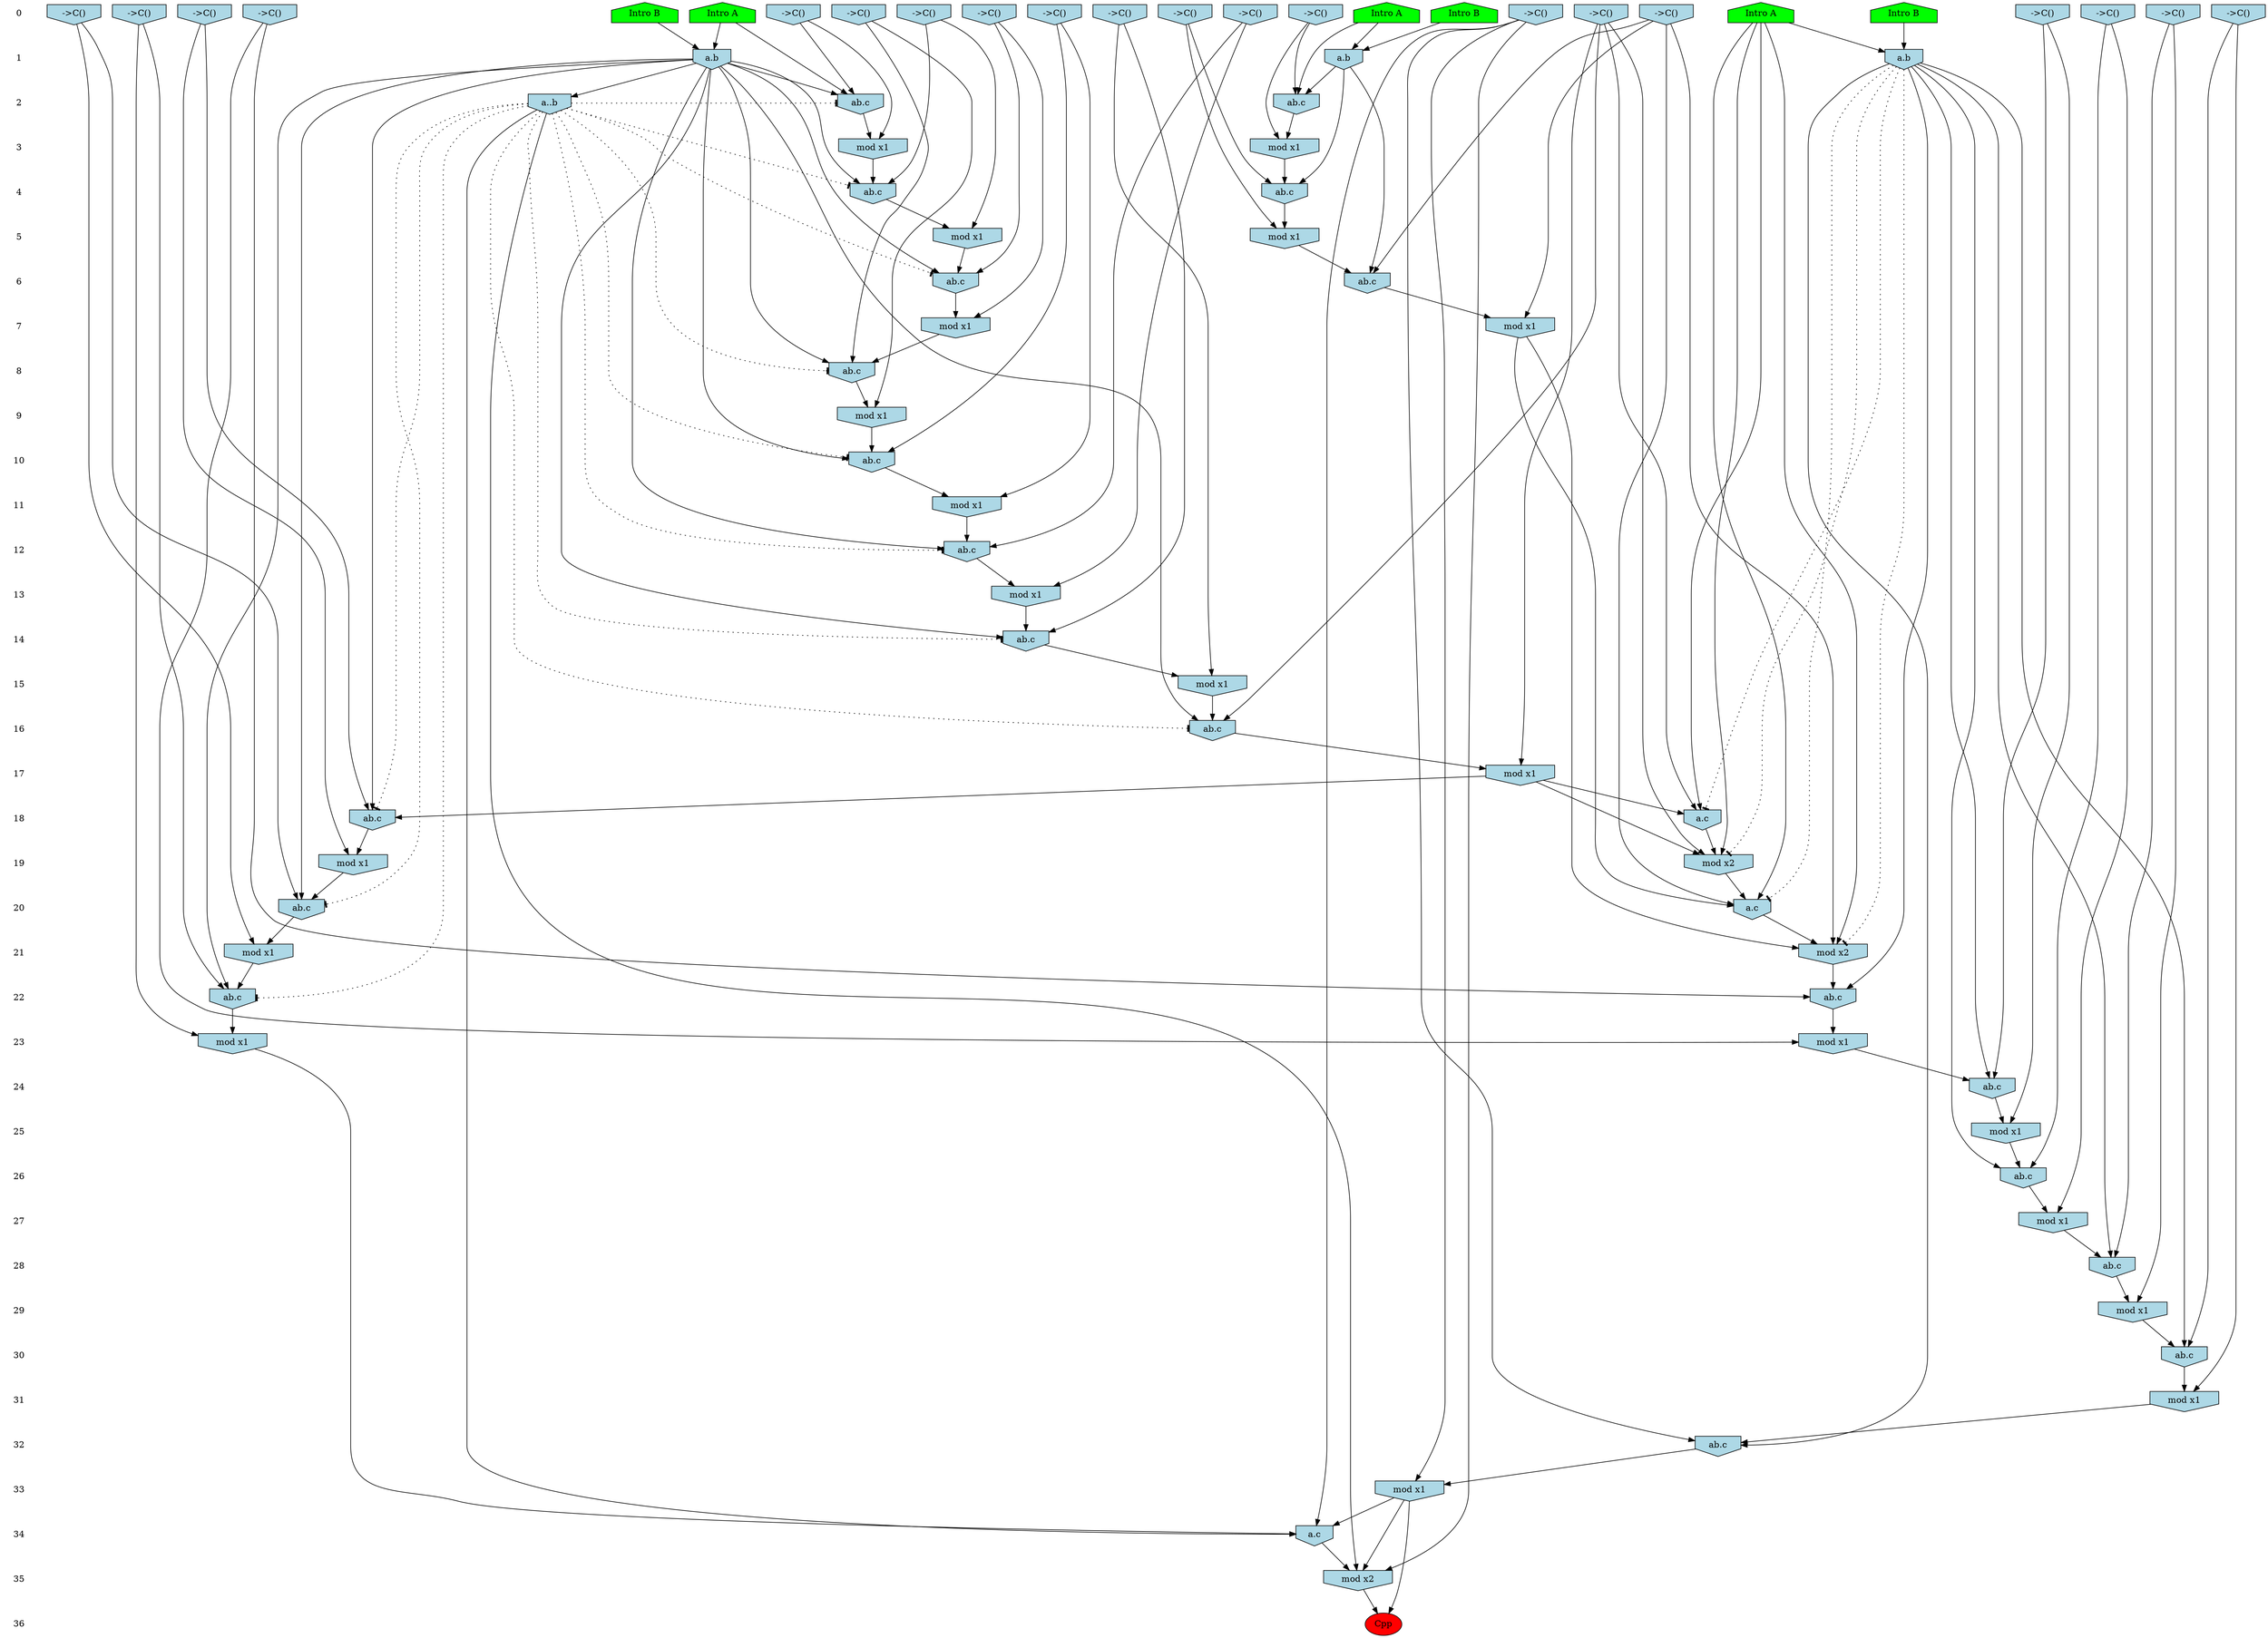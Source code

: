 /* Compression of 1 causal flows obtained in average at 9.341419E+01 t.u */
/* Compressed causal flows were: [9] */
digraph G{
 ranksep=.5 ; 
{ rank = same ; "0" [shape=plaintext] ; node_1 [label ="Intro B", shape=house, style=filled, fillcolor=green] ;
node_2 [label ="Intro A", shape=house, style=filled, fillcolor=green] ;
node_3 [label ="Intro B", shape=house, style=filled, fillcolor=green] ;
node_4 [label ="Intro A", shape=house, style=filled, fillcolor=green] ;
node_5 [label ="Intro A", shape=house, style=filled, fillcolor=green] ;
node_6 [label ="Intro B", shape=house, style=filled, fillcolor=green] ;
node_8 [label="->C()", shape=invhouse, style=filled, fillcolor = lightblue] ;
node_9 [label="->C()", shape=invhouse, style=filled, fillcolor = lightblue] ;
node_10 [label="->C()", shape=invhouse, style=filled, fillcolor = lightblue] ;
node_11 [label="->C()", shape=invhouse, style=filled, fillcolor = lightblue] ;
node_12 [label="->C()", shape=invhouse, style=filled, fillcolor = lightblue] ;
node_13 [label="->C()", shape=invhouse, style=filled, fillcolor = lightblue] ;
node_14 [label="->C()", shape=invhouse, style=filled, fillcolor = lightblue] ;
node_15 [label="->C()", shape=invhouse, style=filled, fillcolor = lightblue] ;
node_16 [label="->C()", shape=invhouse, style=filled, fillcolor = lightblue] ;
node_17 [label="->C()", shape=invhouse, style=filled, fillcolor = lightblue] ;
node_18 [label="->C()", shape=invhouse, style=filled, fillcolor = lightblue] ;
node_19 [label="->C()", shape=invhouse, style=filled, fillcolor = lightblue] ;
node_20 [label="->C()", shape=invhouse, style=filled, fillcolor = lightblue] ;
node_21 [label="->C()", shape=invhouse, style=filled, fillcolor = lightblue] ;
node_22 [label="->C()", shape=invhouse, style=filled, fillcolor = lightblue] ;
node_23 [label="->C()", shape=invhouse, style=filled, fillcolor = lightblue] ;
node_24 [label="->C()", shape=invhouse, style=filled, fillcolor = lightblue] ;
node_25 [label="->C()", shape=invhouse, style=filled, fillcolor = lightblue] ;
node_26 [label="->C()", shape=invhouse, style=filled, fillcolor = lightblue] ;
node_27 [label="->C()", shape=invhouse, style=filled, fillcolor = lightblue] ;
}
{ rank = same ; "1" [shape=plaintext] ; node_7 [label="a.b", shape=invhouse, style=filled, fillcolor = lightblue] ;
node_34 [label="a.b", shape=invhouse, style=filled, fillcolor = lightblue] ;
node_62 [label="a.b", shape=invhouse, style=filled, fillcolor = lightblue] ;
}
{ rank = same ; "2" [shape=plaintext] ; node_28 [label="ab.c", shape=invhouse, style=filled, fillcolor = lightblue] ;
node_35 [label="ab.c", shape=invhouse, style=filled, fillcolor = lightblue] ;
node_56 [label="a..b", shape=invhouse, style=filled, fillcolor = lightblue] ;
}
{ rank = same ; "3" [shape=plaintext] ; node_29 [label="mod x1", shape=invhouse, style=filled, fillcolor = lightblue] ;
node_36 [label="mod x1", shape=invhouse, style=filled, fillcolor = lightblue] ;
}
{ rank = same ; "4" [shape=plaintext] ; node_30 [label="ab.c", shape=invhouse, style=filled, fillcolor = lightblue] ;
node_37 [label="ab.c", shape=invhouse, style=filled, fillcolor = lightblue] ;
}
{ rank = same ; "5" [shape=plaintext] ; node_31 [label="mod x1", shape=invhouse, style=filled, fillcolor = lightblue] ;
node_38 [label="mod x1", shape=invhouse, style=filled, fillcolor = lightblue] ;
}
{ rank = same ; "6" [shape=plaintext] ; node_32 [label="ab.c", shape=invhouse, style=filled, fillcolor = lightblue] ;
node_39 [label="ab.c", shape=invhouse, style=filled, fillcolor = lightblue] ;
}
{ rank = same ; "7" [shape=plaintext] ; node_33 [label="mod x1", shape=invhouse, style=filled, fillcolor = lightblue] ;
node_40 [label="mod x1", shape=invhouse, style=filled, fillcolor = lightblue] ;
}
{ rank = same ; "8" [shape=plaintext] ; node_41 [label="ab.c", shape=invhouse, style=filled, fillcolor = lightblue] ;
}
{ rank = same ; "9" [shape=plaintext] ; node_42 [label="mod x1", shape=invhouse, style=filled, fillcolor = lightblue] ;
}
{ rank = same ; "10" [shape=plaintext] ; node_43 [label="ab.c", shape=invhouse, style=filled, fillcolor = lightblue] ;
}
{ rank = same ; "11" [shape=plaintext] ; node_44 [label="mod x1", shape=invhouse, style=filled, fillcolor = lightblue] ;
}
{ rank = same ; "12" [shape=plaintext] ; node_45 [label="ab.c", shape=invhouse, style=filled, fillcolor = lightblue] ;
}
{ rank = same ; "13" [shape=plaintext] ; node_46 [label="mod x1", shape=invhouse, style=filled, fillcolor = lightblue] ;
}
{ rank = same ; "14" [shape=plaintext] ; node_47 [label="ab.c", shape=invhouse, style=filled, fillcolor = lightblue] ;
}
{ rank = same ; "15" [shape=plaintext] ; node_48 [label="mod x1", shape=invhouse, style=filled, fillcolor = lightblue] ;
}
{ rank = same ; "16" [shape=plaintext] ; node_49 [label="ab.c", shape=invhouse, style=filled, fillcolor = lightblue] ;
}
{ rank = same ; "17" [shape=plaintext] ; node_50 [label="mod x1", shape=invhouse, style=filled, fillcolor = lightblue] ;
}
{ rank = same ; "18" [shape=plaintext] ; node_51 [label="ab.c", shape=invhouse, style=filled, fillcolor = lightblue] ;
node_58 [label="a.c", shape=invhouse, style=filled, fillcolor = lightblue] ;
}
{ rank = same ; "19" [shape=plaintext] ; node_52 [label="mod x1", shape=invhouse, style=filled, fillcolor = lightblue] ;
node_59 [label="mod x2", shape=invhouse, style=filled, fillcolor = lightblue] ;
}
{ rank = same ; "20" [shape=plaintext] ; node_53 [label="ab.c", shape=invhouse, style=filled, fillcolor = lightblue] ;
node_60 [label="a.c", shape=invhouse, style=filled, fillcolor = lightblue] ;
}
{ rank = same ; "21" [shape=plaintext] ; node_54 [label="mod x1", shape=invhouse, style=filled, fillcolor = lightblue] ;
node_61 [label="mod x2", shape=invhouse, style=filled, fillcolor = lightblue] ;
}
{ rank = same ; "22" [shape=plaintext] ; node_55 [label="ab.c", shape=invhouse, style=filled, fillcolor = lightblue] ;
node_63 [label="ab.c", shape=invhouse, style=filled, fillcolor = lightblue] ;
}
{ rank = same ; "23" [shape=plaintext] ; node_57 [label="mod x1", shape=invhouse, style=filled, fillcolor = lightblue] ;
node_64 [label="mod x1", shape=invhouse, style=filled, fillcolor = lightblue] ;
}
{ rank = same ; "24" [shape=plaintext] ; node_65 [label="ab.c", shape=invhouse, style=filled, fillcolor = lightblue] ;
}
{ rank = same ; "25" [shape=plaintext] ; node_66 [label="mod x1", shape=invhouse, style=filled, fillcolor = lightblue] ;
}
{ rank = same ; "26" [shape=plaintext] ; node_67 [label="ab.c", shape=invhouse, style=filled, fillcolor = lightblue] ;
}
{ rank = same ; "27" [shape=plaintext] ; node_68 [label="mod x1", shape=invhouse, style=filled, fillcolor = lightblue] ;
}
{ rank = same ; "28" [shape=plaintext] ; node_69 [label="ab.c", shape=invhouse, style=filled, fillcolor = lightblue] ;
}
{ rank = same ; "29" [shape=plaintext] ; node_70 [label="mod x1", shape=invhouse, style=filled, fillcolor = lightblue] ;
}
{ rank = same ; "30" [shape=plaintext] ; node_71 [label="ab.c", shape=invhouse, style=filled, fillcolor = lightblue] ;
}
{ rank = same ; "31" [shape=plaintext] ; node_72 [label="mod x1", shape=invhouse, style=filled, fillcolor = lightblue] ;
}
{ rank = same ; "32" [shape=plaintext] ; node_73 [label="ab.c", shape=invhouse, style=filled, fillcolor = lightblue] ;
}
{ rank = same ; "33" [shape=plaintext] ; node_74 [label="mod x1", shape=invhouse, style=filled, fillcolor = lightblue] ;
}
{ rank = same ; "34" [shape=plaintext] ; node_75 [label="a.c", shape=invhouse, style=filled, fillcolor = lightblue] ;
}
{ rank = same ; "35" [shape=plaintext] ; node_76 [label="mod x2", shape=invhouse, style=filled, fillcolor = lightblue] ;
}
{ rank = same ; "36" [shape=plaintext] ; node_77 [label ="Cpp", style=filled, fillcolor=red] ;
}
"0" -> "1" [style="invis"]; 
"1" -> "2" [style="invis"]; 
"2" -> "3" [style="invis"]; 
"3" -> "4" [style="invis"]; 
"4" -> "5" [style="invis"]; 
"5" -> "6" [style="invis"]; 
"6" -> "7" [style="invis"]; 
"7" -> "8" [style="invis"]; 
"8" -> "9" [style="invis"]; 
"9" -> "10" [style="invis"]; 
"10" -> "11" [style="invis"]; 
"11" -> "12" [style="invis"]; 
"12" -> "13" [style="invis"]; 
"13" -> "14" [style="invis"]; 
"14" -> "15" [style="invis"]; 
"15" -> "16" [style="invis"]; 
"16" -> "17" [style="invis"]; 
"17" -> "18" [style="invis"]; 
"18" -> "19" [style="invis"]; 
"19" -> "20" [style="invis"]; 
"20" -> "21" [style="invis"]; 
"21" -> "22" [style="invis"]; 
"22" -> "23" [style="invis"]; 
"23" -> "24" [style="invis"]; 
"24" -> "25" [style="invis"]; 
"25" -> "26" [style="invis"]; 
"26" -> "27" [style="invis"]; 
"27" -> "28" [style="invis"]; 
"28" -> "29" [style="invis"]; 
"29" -> "30" [style="invis"]; 
"30" -> "31" [style="invis"]; 
"31" -> "32" [style="invis"]; 
"32" -> "33" [style="invis"]; 
"33" -> "34" [style="invis"]; 
"34" -> "35" [style="invis"]; 
"35" -> "36" [style="invis"]; 
node_2 -> node_7
node_6 -> node_7
node_2 -> node_28
node_7 -> node_28
node_24 -> node_28
node_24 -> node_29
node_28 -> node_29
node_7 -> node_30
node_17 -> node_30
node_29 -> node_30
node_17 -> node_31
node_30 -> node_31
node_7 -> node_32
node_21 -> node_32
node_31 -> node_32
node_21 -> node_33
node_32 -> node_33
node_3 -> node_34
node_5 -> node_34
node_5 -> node_35
node_9 -> node_35
node_34 -> node_35
node_9 -> node_36
node_35 -> node_36
node_15 -> node_37
node_34 -> node_37
node_36 -> node_37
node_15 -> node_38
node_37 -> node_38
node_26 -> node_39
node_34 -> node_39
node_38 -> node_39
node_26 -> node_40
node_39 -> node_40
node_27 -> node_41
node_34 -> node_41
node_40 -> node_41
node_27 -> node_42
node_41 -> node_42
node_16 -> node_43
node_34 -> node_43
node_42 -> node_43
node_16 -> node_44
node_43 -> node_44
node_14 -> node_45
node_34 -> node_45
node_44 -> node_45
node_14 -> node_46
node_45 -> node_46
node_25 -> node_47
node_34 -> node_47
node_46 -> node_47
node_25 -> node_48
node_47 -> node_48
node_10 -> node_49
node_34 -> node_49
node_48 -> node_49
node_10 -> node_50
node_49 -> node_50
node_18 -> node_51
node_34 -> node_51
node_50 -> node_51
node_18 -> node_52
node_51 -> node_52
node_22 -> node_53
node_34 -> node_53
node_52 -> node_53
node_22 -> node_54
node_53 -> node_54
node_11 -> node_55
node_34 -> node_55
node_54 -> node_55
node_34 -> node_56
node_11 -> node_57
node_55 -> node_57
node_4 -> node_58
node_10 -> node_58
node_50 -> node_58
node_4 -> node_59
node_10 -> node_59
node_50 -> node_59
node_58 -> node_59
node_4 -> node_60
node_21 -> node_60
node_33 -> node_60
node_59 -> node_60
node_4 -> node_61
node_21 -> node_61
node_33 -> node_61
node_60 -> node_61
node_1 -> node_62
node_4 -> node_62
node_13 -> node_63
node_61 -> node_63
node_62 -> node_63
node_13 -> node_64
node_63 -> node_64
node_12 -> node_65
node_62 -> node_65
node_64 -> node_65
node_12 -> node_66
node_65 -> node_66
node_20 -> node_67
node_62 -> node_67
node_66 -> node_67
node_20 -> node_68
node_67 -> node_68
node_8 -> node_69
node_62 -> node_69
node_68 -> node_69
node_8 -> node_70
node_69 -> node_70
node_23 -> node_71
node_62 -> node_71
node_70 -> node_71
node_23 -> node_72
node_71 -> node_72
node_19 -> node_73
node_62 -> node_73
node_72 -> node_73
node_19 -> node_74
node_73 -> node_74
node_19 -> node_75
node_56 -> node_75
node_57 -> node_75
node_74 -> node_75
node_19 -> node_76
node_56 -> node_76
node_74 -> node_76
node_75 -> node_76
node_74 -> node_77
node_76 -> node_77
node_56 -> node_51 [style=dotted, arrowhead = tee] 
node_56 -> node_53 [style=dotted, arrowhead = tee] 
node_56 -> node_55 [style=dotted, arrowhead = tee] 
node_56 -> node_49 [style=dotted, arrowhead = tee] 
node_56 -> node_43 [style=dotted, arrowhead = tee] 
node_56 -> node_45 [style=dotted, arrowhead = tee] 
node_56 -> node_47 [style=dotted, arrowhead = tee] 
node_56 -> node_41 [style=dotted, arrowhead = tee] 
node_56 -> node_39 [style=dotted, arrowhead = tee] 
node_56 -> node_37 [style=dotted, arrowhead = tee] 
node_56 -> node_35 [style=dotted, arrowhead = tee] 
node_62 -> node_61 [style=dotted, arrowhead = tee] 
node_62 -> node_60 [style=dotted, arrowhead = tee] 
node_62 -> node_59 [style=dotted, arrowhead = tee] 
node_62 -> node_58 [style=dotted, arrowhead = tee] 
}
/*
 Dot generation time: 0.000342
*/